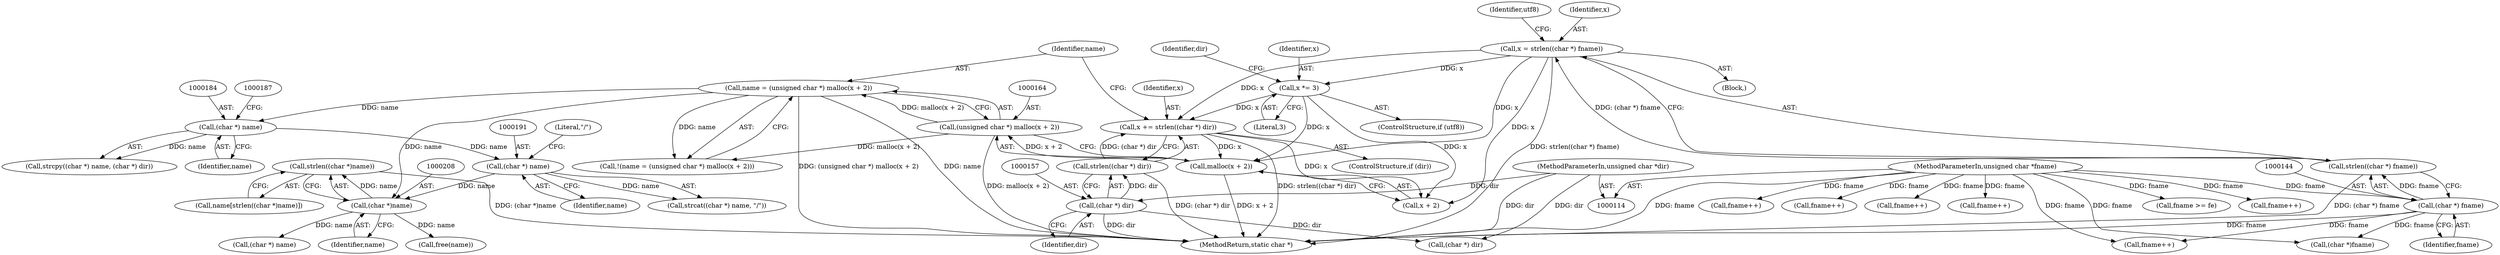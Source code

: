 digraph "1_libmspack_7cadd489698be117c47efcadd742651594429e6d@API" {
"1000206" [label="(Call,strlen((char *)name))"];
"1000207" [label="(Call,(char *)name)"];
"1000161" [label="(Call,name = (unsigned char *) malloc(x + 2))"];
"1000163" [label="(Call,(unsigned char *) malloc(x + 2))"];
"1000165" [label="(Call,malloc(x + 2))"];
"1000140" [label="(Call,x = strlen((char *) fname))"];
"1000142" [label="(Call,strlen((char *) fname))"];
"1000143" [label="(Call,(char *) fname)"];
"1000115" [label="(MethodParameterIn,unsigned char *fname)"];
"1000148" [label="(Call,x *= 3)"];
"1000153" [label="(Call,x += strlen((char *) dir))"];
"1000155" [label="(Call,strlen((char *) dir))"];
"1000156" [label="(Call,(char *) dir)"];
"1000116" [label="(MethodParameterIn,unsigned char *dir)"];
"1000190" [label="(Call,(char *) name)"];
"1000183" [label="(Call,(char *) name)"];
"1000140" [label="(Call,x = strlen((char *) fname))"];
"1000154" [label="(Identifier,x)"];
"1000291" [label="(Call,fname++)"];
"1000148" [label="(Call,x *= 3)"];
"1000116" [label="(MethodParameterIn,unsigned char *dir)"];
"1000238" [label="(Call,fname++)"];
"1000155" [label="(Call,strlen((char *) dir))"];
"1000190" [label="(Call,(char *) name)"];
"1000147" [label="(Identifier,utf8)"];
"1000216" [label="(Call,(char *)fname)"];
"1000142" [label="(Call,strlen((char *) fname))"];
"1000192" [label="(Identifier,name)"];
"1000189" [label="(Call,strcat((char *) name, \"/\"))"];
"1000145" [label="(Identifier,fname)"];
"1000441" [label="(Call,(char *) name)"];
"1000183" [label="(Call,(char *) name)"];
"1000444" [label="(MethodReturn,static char *)"];
"1000151" [label="(ControlStructure,if (dir))"];
"1000204" [label="(Call,name[strlen((char *)name)])"];
"1000152" [label="(Identifier,dir)"];
"1000146" [label="(ControlStructure,if (utf8))"];
"1000153" [label="(Call,x += strlen((char *) dir))"];
"1000156" [label="(Call,(char *) dir)"];
"1000149" [label="(Identifier,x)"];
"1000163" [label="(Call,(unsigned char *) malloc(x + 2))"];
"1000266" [label="(Call,fname++)"];
"1000186" [label="(Call,(char *) dir)"];
"1000160" [label="(Call,!(name = (unsigned char *) malloc(x + 2)))"];
"1000299" [label="(Call,fname++)"];
"1000407" [label="(Call,fname++)"];
"1000185" [label="(Identifier,name)"];
"1000199" [label="(Call,fname++)"];
"1000158" [label="(Identifier,dir)"];
"1000165" [label="(Call,malloc(x + 2))"];
"1000166" [label="(Call,x + 2)"];
"1000225" [label="(Call,fname >= fe)"];
"1000162" [label="(Identifier,name)"];
"1000182" [label="(Call,strcpy((char *) name, (char *) dir))"];
"1000209" [label="(Identifier,name)"];
"1000207" [label="(Call,(char *)name)"];
"1000229" [label="(Call,free(name))"];
"1000150" [label="(Literal,3)"];
"1000206" [label="(Call,strlen((char *)name))"];
"1000120" [label="(Block,)"];
"1000141" [label="(Identifier,x)"];
"1000161" [label="(Call,name = (unsigned char *) malloc(x + 2))"];
"1000193" [label="(Literal,\"/\")"];
"1000115" [label="(MethodParameterIn,unsigned char *fname)"];
"1000143" [label="(Call,(char *) fname)"];
"1000206" -> "1000204"  [label="AST: "];
"1000206" -> "1000207"  [label="CFG: "];
"1000207" -> "1000206"  [label="AST: "];
"1000204" -> "1000206"  [label="CFG: "];
"1000206" -> "1000444"  [label="DDG: (char *)name"];
"1000207" -> "1000206"  [label="DDG: name"];
"1000207" -> "1000209"  [label="CFG: "];
"1000208" -> "1000207"  [label="AST: "];
"1000209" -> "1000207"  [label="AST: "];
"1000161" -> "1000207"  [label="DDG: name"];
"1000190" -> "1000207"  [label="DDG: name"];
"1000207" -> "1000229"  [label="DDG: name"];
"1000207" -> "1000441"  [label="DDG: name"];
"1000161" -> "1000160"  [label="AST: "];
"1000161" -> "1000163"  [label="CFG: "];
"1000162" -> "1000161"  [label="AST: "];
"1000163" -> "1000161"  [label="AST: "];
"1000160" -> "1000161"  [label="CFG: "];
"1000161" -> "1000444"  [label="DDG: (unsigned char *) malloc(x + 2)"];
"1000161" -> "1000444"  [label="DDG: name"];
"1000161" -> "1000160"  [label="DDG: name"];
"1000163" -> "1000161"  [label="DDG: malloc(x + 2)"];
"1000161" -> "1000183"  [label="DDG: name"];
"1000163" -> "1000165"  [label="CFG: "];
"1000164" -> "1000163"  [label="AST: "];
"1000165" -> "1000163"  [label="AST: "];
"1000163" -> "1000444"  [label="DDG: malloc(x + 2)"];
"1000163" -> "1000160"  [label="DDG: malloc(x + 2)"];
"1000165" -> "1000163"  [label="DDG: x + 2"];
"1000165" -> "1000166"  [label="CFG: "];
"1000166" -> "1000165"  [label="AST: "];
"1000165" -> "1000444"  [label="DDG: x + 2"];
"1000140" -> "1000165"  [label="DDG: x"];
"1000148" -> "1000165"  [label="DDG: x"];
"1000153" -> "1000165"  [label="DDG: x"];
"1000140" -> "1000120"  [label="AST: "];
"1000140" -> "1000142"  [label="CFG: "];
"1000141" -> "1000140"  [label="AST: "];
"1000142" -> "1000140"  [label="AST: "];
"1000147" -> "1000140"  [label="CFG: "];
"1000140" -> "1000444"  [label="DDG: strlen((char *) fname)"];
"1000142" -> "1000140"  [label="DDG: (char *) fname"];
"1000140" -> "1000148"  [label="DDG: x"];
"1000140" -> "1000153"  [label="DDG: x"];
"1000140" -> "1000166"  [label="DDG: x"];
"1000142" -> "1000143"  [label="CFG: "];
"1000143" -> "1000142"  [label="AST: "];
"1000142" -> "1000444"  [label="DDG: (char *) fname"];
"1000143" -> "1000142"  [label="DDG: fname"];
"1000143" -> "1000145"  [label="CFG: "];
"1000144" -> "1000143"  [label="AST: "];
"1000145" -> "1000143"  [label="AST: "];
"1000143" -> "1000444"  [label="DDG: fname"];
"1000115" -> "1000143"  [label="DDG: fname"];
"1000143" -> "1000199"  [label="DDG: fname"];
"1000143" -> "1000216"  [label="DDG: fname"];
"1000115" -> "1000114"  [label="AST: "];
"1000115" -> "1000444"  [label="DDG: fname"];
"1000115" -> "1000199"  [label="DDG: fname"];
"1000115" -> "1000216"  [label="DDG: fname"];
"1000115" -> "1000225"  [label="DDG: fname"];
"1000115" -> "1000238"  [label="DDG: fname"];
"1000115" -> "1000266"  [label="DDG: fname"];
"1000115" -> "1000291"  [label="DDG: fname"];
"1000115" -> "1000299"  [label="DDG: fname"];
"1000115" -> "1000407"  [label="DDG: fname"];
"1000148" -> "1000146"  [label="AST: "];
"1000148" -> "1000150"  [label="CFG: "];
"1000149" -> "1000148"  [label="AST: "];
"1000150" -> "1000148"  [label="AST: "];
"1000152" -> "1000148"  [label="CFG: "];
"1000148" -> "1000153"  [label="DDG: x"];
"1000148" -> "1000166"  [label="DDG: x"];
"1000153" -> "1000151"  [label="AST: "];
"1000153" -> "1000155"  [label="CFG: "];
"1000154" -> "1000153"  [label="AST: "];
"1000155" -> "1000153"  [label="AST: "];
"1000162" -> "1000153"  [label="CFG: "];
"1000153" -> "1000444"  [label="DDG: strlen((char *) dir)"];
"1000155" -> "1000153"  [label="DDG: (char *) dir"];
"1000153" -> "1000166"  [label="DDG: x"];
"1000155" -> "1000156"  [label="CFG: "];
"1000156" -> "1000155"  [label="AST: "];
"1000155" -> "1000444"  [label="DDG: (char *) dir"];
"1000156" -> "1000155"  [label="DDG: dir"];
"1000156" -> "1000158"  [label="CFG: "];
"1000157" -> "1000156"  [label="AST: "];
"1000158" -> "1000156"  [label="AST: "];
"1000156" -> "1000444"  [label="DDG: dir"];
"1000116" -> "1000156"  [label="DDG: dir"];
"1000156" -> "1000186"  [label="DDG: dir"];
"1000116" -> "1000114"  [label="AST: "];
"1000116" -> "1000444"  [label="DDG: dir"];
"1000116" -> "1000186"  [label="DDG: dir"];
"1000190" -> "1000189"  [label="AST: "];
"1000190" -> "1000192"  [label="CFG: "];
"1000191" -> "1000190"  [label="AST: "];
"1000192" -> "1000190"  [label="AST: "];
"1000193" -> "1000190"  [label="CFG: "];
"1000190" -> "1000189"  [label="DDG: name"];
"1000183" -> "1000190"  [label="DDG: name"];
"1000183" -> "1000182"  [label="AST: "];
"1000183" -> "1000185"  [label="CFG: "];
"1000184" -> "1000183"  [label="AST: "];
"1000185" -> "1000183"  [label="AST: "];
"1000187" -> "1000183"  [label="CFG: "];
"1000183" -> "1000182"  [label="DDG: name"];
}
